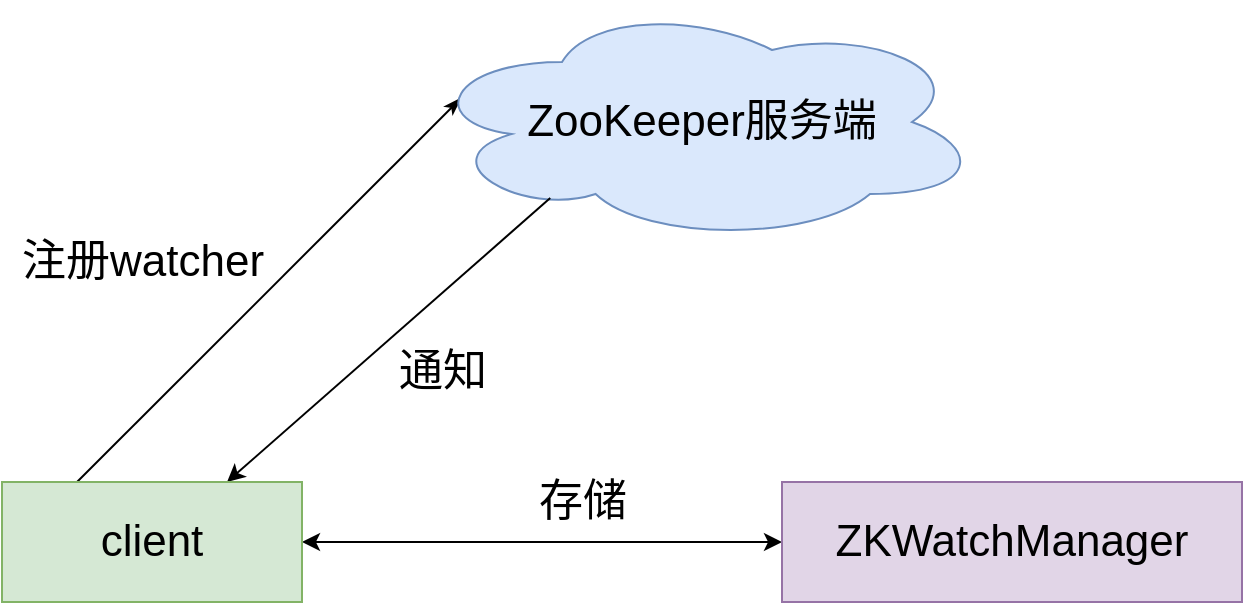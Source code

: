 <mxfile version="13.9.9" type="device"><diagram id="Pny2hoOw-K6kxjcs4U1h" name="第 1 页"><mxGraphModel dx="1086" dy="806" grid="1" gridSize="10" guides="1" tooltips="1" connect="1" arrows="1" fold="1" page="1" pageScale="1" pageWidth="1400" pageHeight="850" math="0" shadow="0"><root><mxCell id="0"/><mxCell id="1" parent="0"/><mxCell id="oRGG-7J92kZ9bDTOEQR_-7" style="edgeStyle=none;rounded=0;orthogonalLoop=1;jettySize=auto;html=1;entryX=0.25;entryY=0;entryDx=0;entryDy=0;exitX=0.07;exitY=0.4;exitDx=0;exitDy=0;exitPerimeter=0;startArrow=classicThin;startFill=1;endArrow=none;endFill=0;" edge="1" parent="1" source="oRGG-7J92kZ9bDTOEQR_-3" target="oRGG-7J92kZ9bDTOEQR_-4"><mxGeometry relative="1" as="geometry"/></mxCell><mxCell id="oRGG-7J92kZ9bDTOEQR_-3" value="&lt;font style=&quot;font-size: 22px&quot;&gt;ZooKeeper服务端&lt;/font&gt;" style="ellipse;shape=cloud;whiteSpace=wrap;html=1;fillColor=#dae8fc;strokeColor=#6c8ebf;" vertex="1" parent="1"><mxGeometry x="380" y="250" width="280" height="120" as="geometry"/></mxCell><mxCell id="oRGG-7J92kZ9bDTOEQR_-6" style="rounded=0;orthogonalLoop=1;jettySize=auto;html=1;entryX=0.229;entryY=0.817;entryDx=0;entryDy=0;entryPerimeter=0;startArrow=classic;startFill=1;endArrow=none;endFill=0;exitX=0.75;exitY=0;exitDx=0;exitDy=0;" edge="1" parent="1" source="oRGG-7J92kZ9bDTOEQR_-4" target="oRGG-7J92kZ9bDTOEQR_-3"><mxGeometry relative="1" as="geometry"/></mxCell><mxCell id="oRGG-7J92kZ9bDTOEQR_-10" style="edgeStyle=none;rounded=0;orthogonalLoop=1;jettySize=auto;html=1;entryX=0;entryY=0.5;entryDx=0;entryDy=0;startArrow=classic;startFill=1;endArrow=classic;endFill=1;" edge="1" parent="1" source="oRGG-7J92kZ9bDTOEQR_-4" target="oRGG-7J92kZ9bDTOEQR_-5"><mxGeometry relative="1" as="geometry"/></mxCell><mxCell id="oRGG-7J92kZ9bDTOEQR_-4" value="&lt;font style=&quot;font-size: 22px&quot;&gt;client&lt;/font&gt;" style="rounded=0;whiteSpace=wrap;html=1;fillColor=#d5e8d4;strokeColor=#82b366;" vertex="1" parent="1"><mxGeometry x="170" y="490" width="150" height="60" as="geometry"/></mxCell><mxCell id="oRGG-7J92kZ9bDTOEQR_-5" value="&lt;font style=&quot;font-size: 22px&quot;&gt;ZKWatchManager&lt;/font&gt;" style="rounded=0;whiteSpace=wrap;html=1;fillColor=#e1d5e7;strokeColor=#9673a6;" vertex="1" parent="1"><mxGeometry x="560" y="490" width="230" height="60" as="geometry"/></mxCell><mxCell id="oRGG-7J92kZ9bDTOEQR_-8" value="&lt;font style=&quot;font-size: 22px&quot;&gt;注册watcher&lt;/font&gt;" style="text;html=1;align=center;verticalAlign=middle;resizable=0;points=[];autosize=1;" vertex="1" parent="1"><mxGeometry x="170" y="370" width="140" height="20" as="geometry"/></mxCell><mxCell id="oRGG-7J92kZ9bDTOEQR_-9" value="&lt;font style=&quot;font-size: 22px&quot;&gt;通知&lt;/font&gt;" style="text;html=1;align=center;verticalAlign=middle;resizable=0;points=[];autosize=1;" vertex="1" parent="1"><mxGeometry x="360" y="425" width="60" height="20" as="geometry"/></mxCell><mxCell id="oRGG-7J92kZ9bDTOEQR_-11" value="&lt;font style=&quot;font-size: 22px&quot;&gt;存储&lt;/font&gt;" style="text;html=1;align=center;verticalAlign=middle;resizable=0;points=[];autosize=1;" vertex="1" parent="1"><mxGeometry x="430" y="490" width="60" height="20" as="geometry"/></mxCell></root></mxGraphModel></diagram></mxfile>